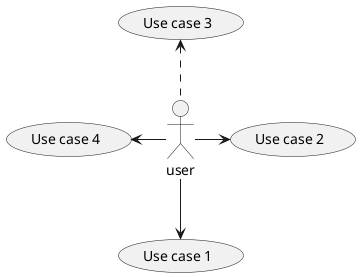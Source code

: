 '
'UseCase: Changing arrows direction
'
'By default, links between classes have two dashes -- and are vertically oriented. It is possible to use horizontal
'link by putting a single dash (or dot) like this:
'
'-->
'->
'<--
'<-
'--------------------------------------
'

@startuml
:user: --> (Use case 1)
:user: -> (Use case 2)

' Change direction
(Use case 3) <.. :user:
(Use case 4) <- :user:

@enduml